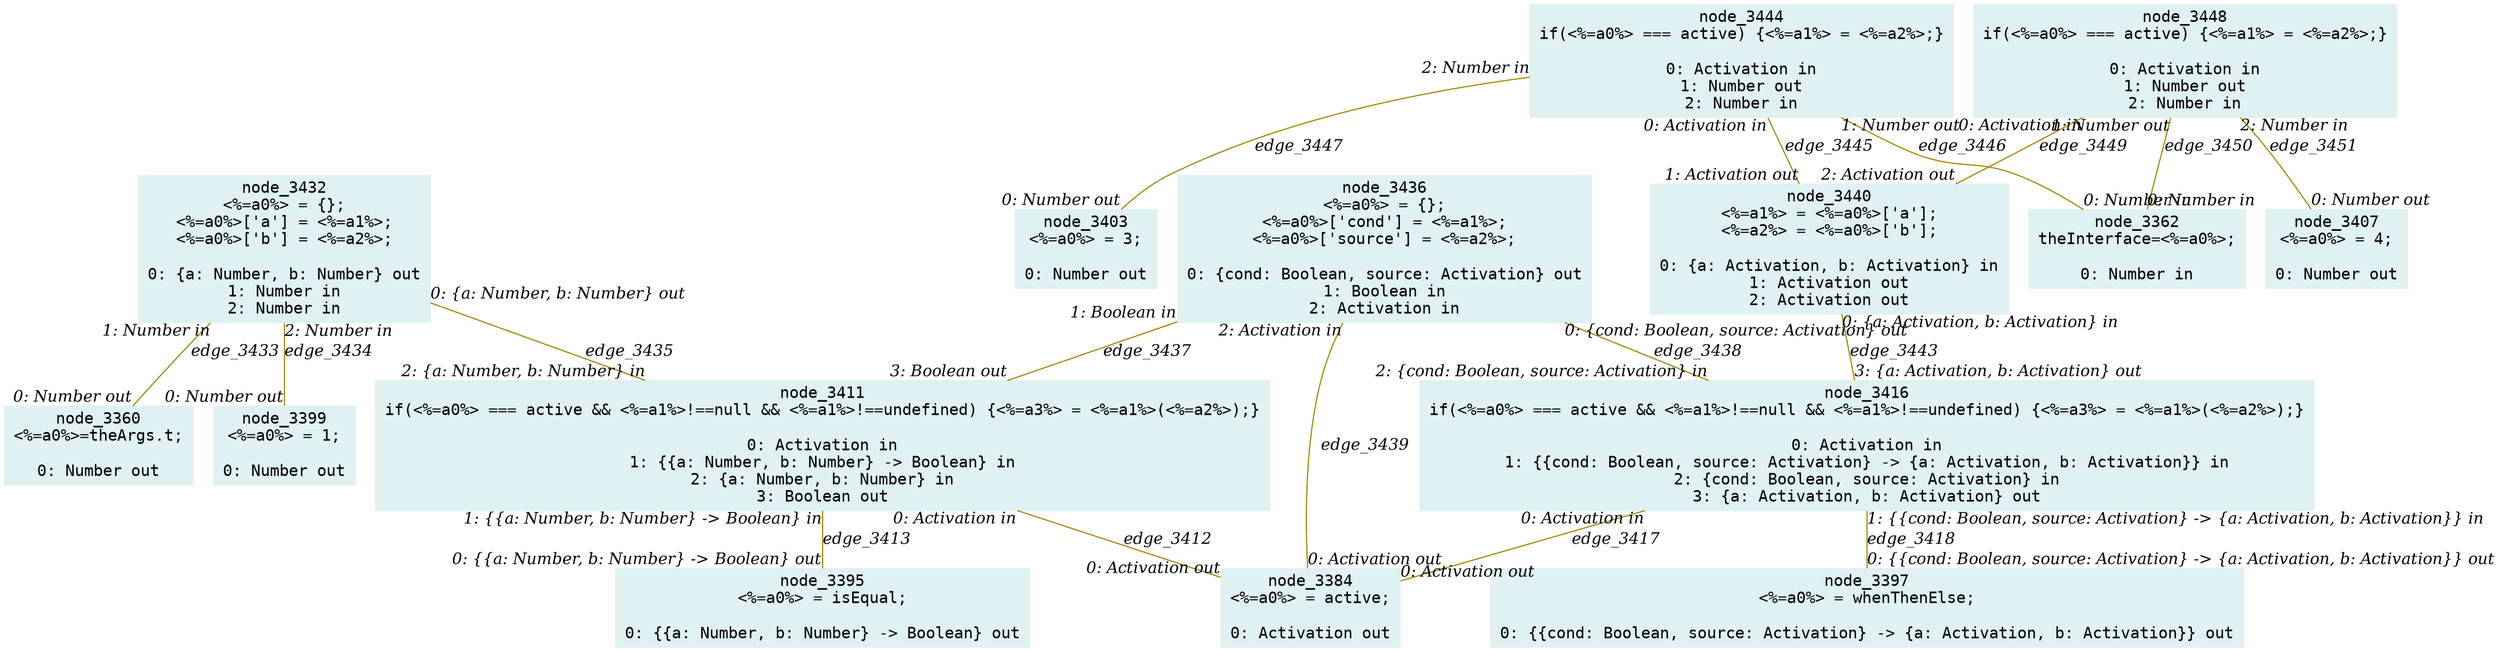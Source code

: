 digraph g{node_3360 [shape="box", style="filled", color="#dff1f2", fontname="Courier", label="node_3360
<%=a0%>=theArgs.t;

0: Number out" ]
node_3362 [shape="box", style="filled", color="#dff1f2", fontname="Courier", label="node_3362
theInterface=<%=a0%>;

0: Number in" ]
node_3384 [shape="box", style="filled", color="#dff1f2", fontname="Courier", label="node_3384
<%=a0%> = active;

0: Activation out" ]
node_3395 [shape="box", style="filled", color="#dff1f2", fontname="Courier", label="node_3395
<%=a0%> = isEqual;

0: {{a: Number, b: Number} -> Boolean} out" ]
node_3397 [shape="box", style="filled", color="#dff1f2", fontname="Courier", label="node_3397
<%=a0%> = whenThenElse;

0: {{cond: Boolean, source: Activation} -> {a: Activation, b: Activation}} out" ]
node_3399 [shape="box", style="filled", color="#dff1f2", fontname="Courier", label="node_3399
<%=a0%> = 1;

0: Number out" ]
node_3403 [shape="box", style="filled", color="#dff1f2", fontname="Courier", label="node_3403
<%=a0%> = 3;

0: Number out" ]
node_3407 [shape="box", style="filled", color="#dff1f2", fontname="Courier", label="node_3407
<%=a0%> = 4;

0: Number out" ]
node_3411 [shape="box", style="filled", color="#dff1f2", fontname="Courier", label="node_3411
if(<%=a0%> === active && <%=a1%>!==null && <%=a1%>!==undefined) {<%=a3%> = <%=a1%>(<%=a2%>);}

0: Activation in
1: {{a: Number, b: Number} -> Boolean} in
2: {a: Number, b: Number} in
3: Boolean out" ]
node_3416 [shape="box", style="filled", color="#dff1f2", fontname="Courier", label="node_3416
if(<%=a0%> === active && <%=a1%>!==null && <%=a1%>!==undefined) {<%=a3%> = <%=a1%>(<%=a2%>);}

0: Activation in
1: {{cond: Boolean, source: Activation} -> {a: Activation, b: Activation}} in
2: {cond: Boolean, source: Activation} in
3: {a: Activation, b: Activation} out" ]
node_3432 [shape="box", style="filled", color="#dff1f2", fontname="Courier", label="node_3432
<%=a0%> = {};
<%=a0%>['a'] = <%=a1%>;
<%=a0%>['b'] = <%=a2%>;

0: {a: Number, b: Number} out
1: Number in
2: Number in" ]
node_3436 [shape="box", style="filled", color="#dff1f2", fontname="Courier", label="node_3436
<%=a0%> = {};
<%=a0%>['cond'] = <%=a1%>;
<%=a0%>['source'] = <%=a2%>;

0: {cond: Boolean, source: Activation} out
1: Boolean in
2: Activation in" ]
node_3440 [shape="box", style="filled", color="#dff1f2", fontname="Courier", label="node_3440
<%=a1%> = <%=a0%>['a'];
<%=a2%> = <%=a0%>['b'];

0: {a: Activation, b: Activation} in
1: Activation out
2: Activation out" ]
node_3444 [shape="box", style="filled", color="#dff1f2", fontname="Courier", label="node_3444
if(<%=a0%> === active) {<%=a1%> = <%=a2%>;}

0: Activation in
1: Number out
2: Number in" ]
node_3448 [shape="box", style="filled", color="#dff1f2", fontname="Courier", label="node_3448
if(<%=a0%> === active) {<%=a1%> = <%=a2%>;}

0: Activation in
1: Number out
2: Number in" ]
node_3411 -> node_3384 [dir=none, arrowHead=none, fontname="Times-Italic", arrowsize=1, color="#9d8400", label="edge_3412",  headlabel="0: Activation out", taillabel="0: Activation in" ]
node_3411 -> node_3395 [dir=none, arrowHead=none, fontname="Times-Italic", arrowsize=1, color="#9d8400", label="edge_3413",  headlabel="0: {{a: Number, b: Number} -> Boolean} out", taillabel="1: {{a: Number, b: Number} -> Boolean} in" ]
node_3416 -> node_3384 [dir=none, arrowHead=none, fontname="Times-Italic", arrowsize=1, color="#9d8400", label="edge_3417",  headlabel="0: Activation out", taillabel="0: Activation in" ]
node_3416 -> node_3397 [dir=none, arrowHead=none, fontname="Times-Italic", arrowsize=1, color="#9d8400", label="edge_3418",  headlabel="0: {{cond: Boolean, source: Activation} -> {a: Activation, b: Activation}} out", taillabel="1: {{cond: Boolean, source: Activation} -> {a: Activation, b: Activation}} in" ]
node_3432 -> node_3360 [dir=none, arrowHead=none, fontname="Times-Italic", arrowsize=1, color="#9d8400", label="edge_3433",  headlabel="0: Number out", taillabel="1: Number in" ]
node_3432 -> node_3399 [dir=none, arrowHead=none, fontname="Times-Italic", arrowsize=1, color="#9d8400", label="edge_3434",  headlabel="0: Number out", taillabel="2: Number in" ]
node_3432 -> node_3411 [dir=none, arrowHead=none, fontname="Times-Italic", arrowsize=1, color="#9d8400", label="edge_3435",  headlabel="2: {a: Number, b: Number} in", taillabel="0: {a: Number, b: Number} out" ]
node_3436 -> node_3411 [dir=none, arrowHead=none, fontname="Times-Italic", arrowsize=1, color="#9d8400", label="edge_3437",  headlabel="3: Boolean out", taillabel="1: Boolean in" ]
node_3436 -> node_3416 [dir=none, arrowHead=none, fontname="Times-Italic", arrowsize=1, color="#9d8400", label="edge_3438",  headlabel="2: {cond: Boolean, source: Activation} in", taillabel="0: {cond: Boolean, source: Activation} out" ]
node_3436 -> node_3384 [dir=none, arrowHead=none, fontname="Times-Italic", arrowsize=1, color="#9d8400", label="edge_3439",  headlabel="0: Activation out", taillabel="2: Activation in" ]
node_3440 -> node_3416 [dir=none, arrowHead=none, fontname="Times-Italic", arrowsize=1, color="#9d8400", label="edge_3443",  headlabel="3: {a: Activation, b: Activation} out", taillabel="0: {a: Activation, b: Activation} in" ]
node_3444 -> node_3440 [dir=none, arrowHead=none, fontname="Times-Italic", arrowsize=1, color="#9d8400", label="edge_3445",  headlabel="1: Activation out", taillabel="0: Activation in" ]
node_3444 -> node_3362 [dir=none, arrowHead=none, fontname="Times-Italic", arrowsize=1, color="#9d8400", label="edge_3446",  headlabel="0: Number in", taillabel="1: Number out" ]
node_3444 -> node_3403 [dir=none, arrowHead=none, fontname="Times-Italic", arrowsize=1, color="#9d8400", label="edge_3447",  headlabel="0: Number out", taillabel="2: Number in" ]
node_3448 -> node_3440 [dir=none, arrowHead=none, fontname="Times-Italic", arrowsize=1, color="#9d8400", label="edge_3449",  headlabel="2: Activation out", taillabel="0: Activation in" ]
node_3448 -> node_3362 [dir=none, arrowHead=none, fontname="Times-Italic", arrowsize=1, color="#9d8400", label="edge_3450",  headlabel="0: Number in", taillabel="1: Number out" ]
node_3448 -> node_3407 [dir=none, arrowHead=none, fontname="Times-Italic", arrowsize=1, color="#9d8400", label="edge_3451",  headlabel="0: Number out", taillabel="2: Number in" ]
}